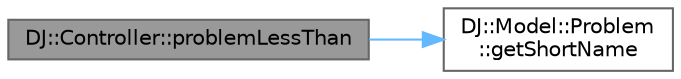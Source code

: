 digraph "DJ::Controller::problemLessThan"
{
 // LATEX_PDF_SIZE
  bgcolor="transparent";
  edge [fontname=Helvetica,fontsize=10,labelfontname=Helvetica,labelfontsize=10];
  node [fontname=Helvetica,fontsize=10,shape=box,height=0.2,width=0.4];
  rankdir="LR";
  Node1 [id="Node000001",label="DJ::Controller::problemLessThan",height=0.2,width=0.4,color="gray40", fillcolor="grey60", style="filled", fontcolor="black",tooltip="Used for sorting the problems."];
  Node1 -> Node2 [id="edge1_Node000001_Node000002",color="steelblue1",style="solid",tooltip=" "];
  Node2 [id="Node000002",label="DJ::Model::Problem\l::getShortName",height=0.2,width=0.4,color="grey40", fillcolor="white", style="filled",URL="$class_d_j_1_1_model_1_1_problem.html#a5112088b0d2b4f7f5712c626837341b3",tooltip="Returns the short name of this problem."];
}
